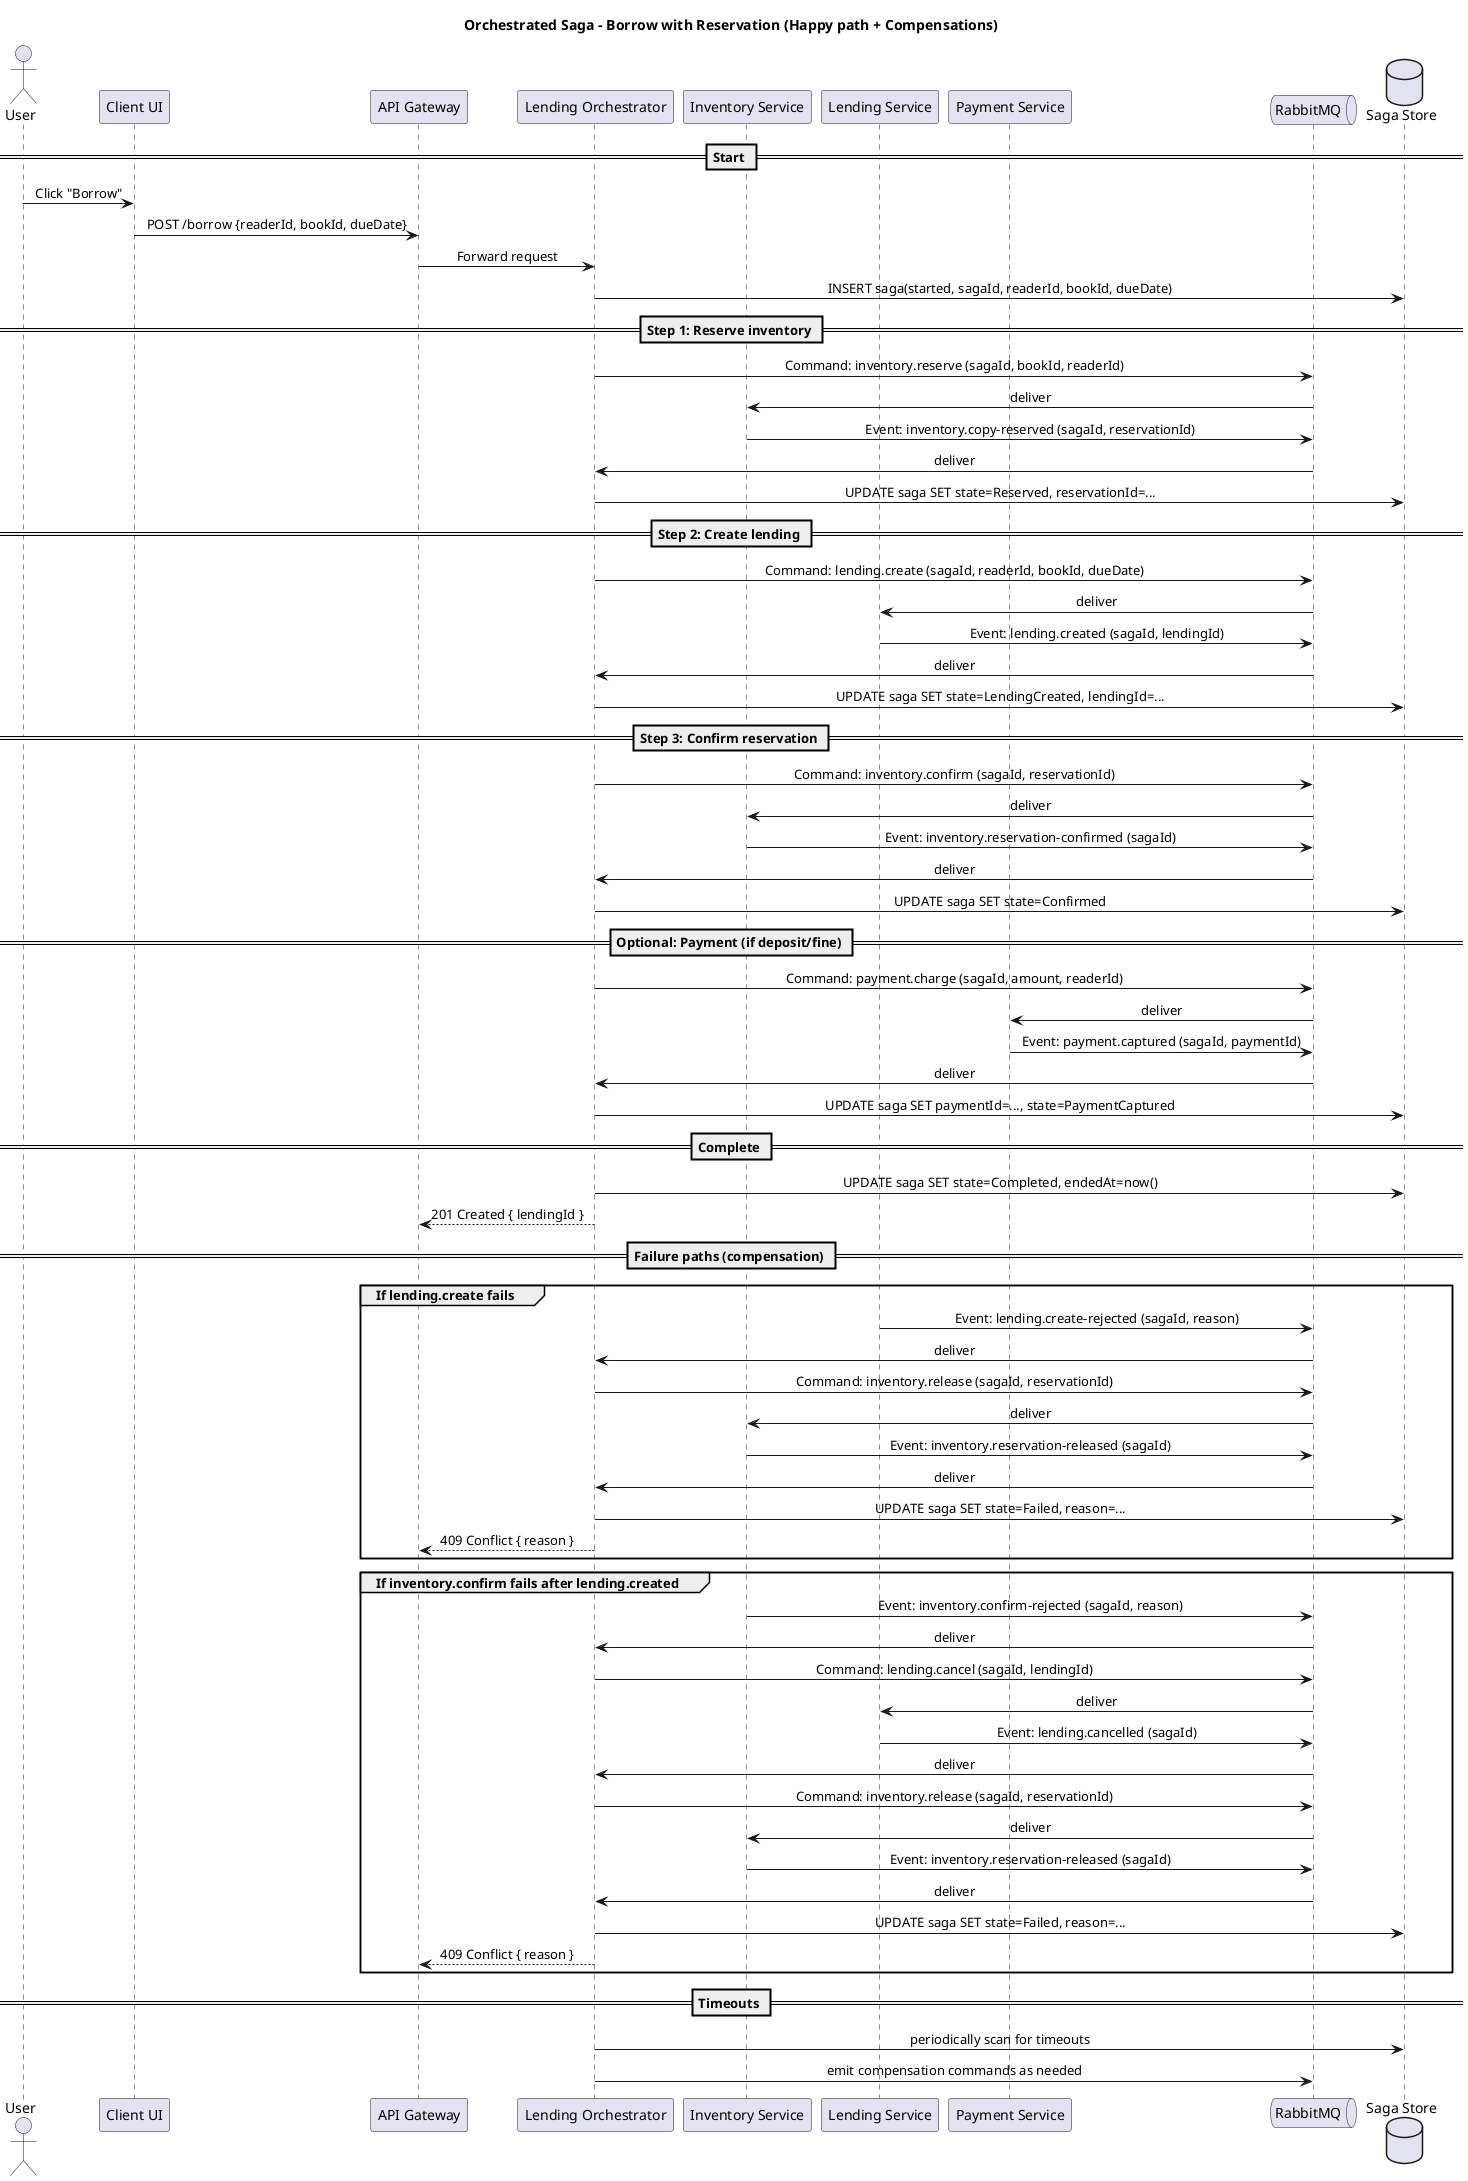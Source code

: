 @startuml saga-orchestration-sequence
title Orchestrated Saga – Borrow with Reservation (Happy path + Compensations)

skinparam backgroundColor #ffffff
skinparam sequenceMessageAlign center
skinparam responseMessageBelowArrow true
skinparam shadowing false

actor User as user
participant "Client UI" as client
participant "API Gateway" as gw
participant "Lending Orchestrator" as orch
participant "Inventory Service" as inv
participant "Lending Service" as lend
participant "Payment Service" as pay
queue "RabbitMQ" as mq
database "Saga Store" as sagaDB

== Start ==
user -> client : Click "Borrow"
client -> gw : POST /borrow {readerId, bookId, dueDate}
gw -> orch : Forward request
orch -> sagaDB : INSERT saga(started, sagaId, readerId, bookId, dueDate)

== Step 1: Reserve inventory ==
orch -> mq : Command: inventory.reserve (sagaId, bookId, readerId)
mq -> inv : deliver
inv -> mq : Event: inventory.copy-reserved (sagaId, reservationId)
mq -> orch : deliver
orch -> sagaDB : UPDATE saga SET state=Reserved, reservationId=...

== Step 2: Create lending ==
orch -> mq : Command: lending.create (sagaId, readerId, bookId, dueDate)
mq -> lend : deliver
lend -> mq : Event: lending.created (sagaId, lendingId)
mq -> orch : deliver
orch -> sagaDB : UPDATE saga SET state=LendingCreated, lendingId=...

== Step 3: Confirm reservation ==
orch -> mq : Command: inventory.confirm (sagaId, reservationId)
mq -> inv : deliver
inv -> mq : Event: inventory.reservation-confirmed (sagaId)
mq -> orch : deliver
orch -> sagaDB : UPDATE saga SET state=Confirmed

== Optional: Payment (if deposit/fine) ==
orch -> mq : Command: payment.charge (sagaId, amount, readerId)
mq -> pay : deliver
pay -> mq : Event: payment.captured (sagaId, paymentId)
mq -> orch : deliver
orch -> sagaDB : UPDATE saga SET paymentId=..., state=PaymentCaptured

== Complete ==
orch -> sagaDB : UPDATE saga SET state=Completed, endedAt=now()
orch --> gw : 201 Created { lendingId }

== Failure paths (compensation) ==
group If lending.create fails
  lend -> mq : Event: lending.create-rejected (sagaId, reason)
  mq -> orch : deliver
  orch -> mq : Command: inventory.release (sagaId, reservationId)
  mq -> inv : deliver
  inv -> mq : Event: inventory.reservation-released (sagaId)
  mq -> orch : deliver
  orch -> sagaDB : UPDATE saga SET state=Failed, reason=...
  orch --> gw : 409 Conflict { reason }
end

group If inventory.confirm fails after lending.created
  inv -> mq : Event: inventory.confirm-rejected (sagaId, reason)
  mq -> orch : deliver
  orch -> mq : Command: lending.cancel (sagaId, lendingId)
  mq -> lend : deliver
  lend -> mq : Event: lending.cancelled (sagaId)
  mq -> orch : deliver
  orch -> mq : Command: inventory.release (sagaId, reservationId)
  mq -> inv : deliver
  inv -> mq : Event: inventory.reservation-released (sagaId)
  mq -> orch : deliver
  orch -> sagaDB : UPDATE saga SET state=Failed, reason=...
  orch --> gw : 409 Conflict { reason }
end

== Timeouts ==
orch -> sagaDB : periodically scan for timeouts
orch -> mq : emit compensation commands as needed

@enduml
